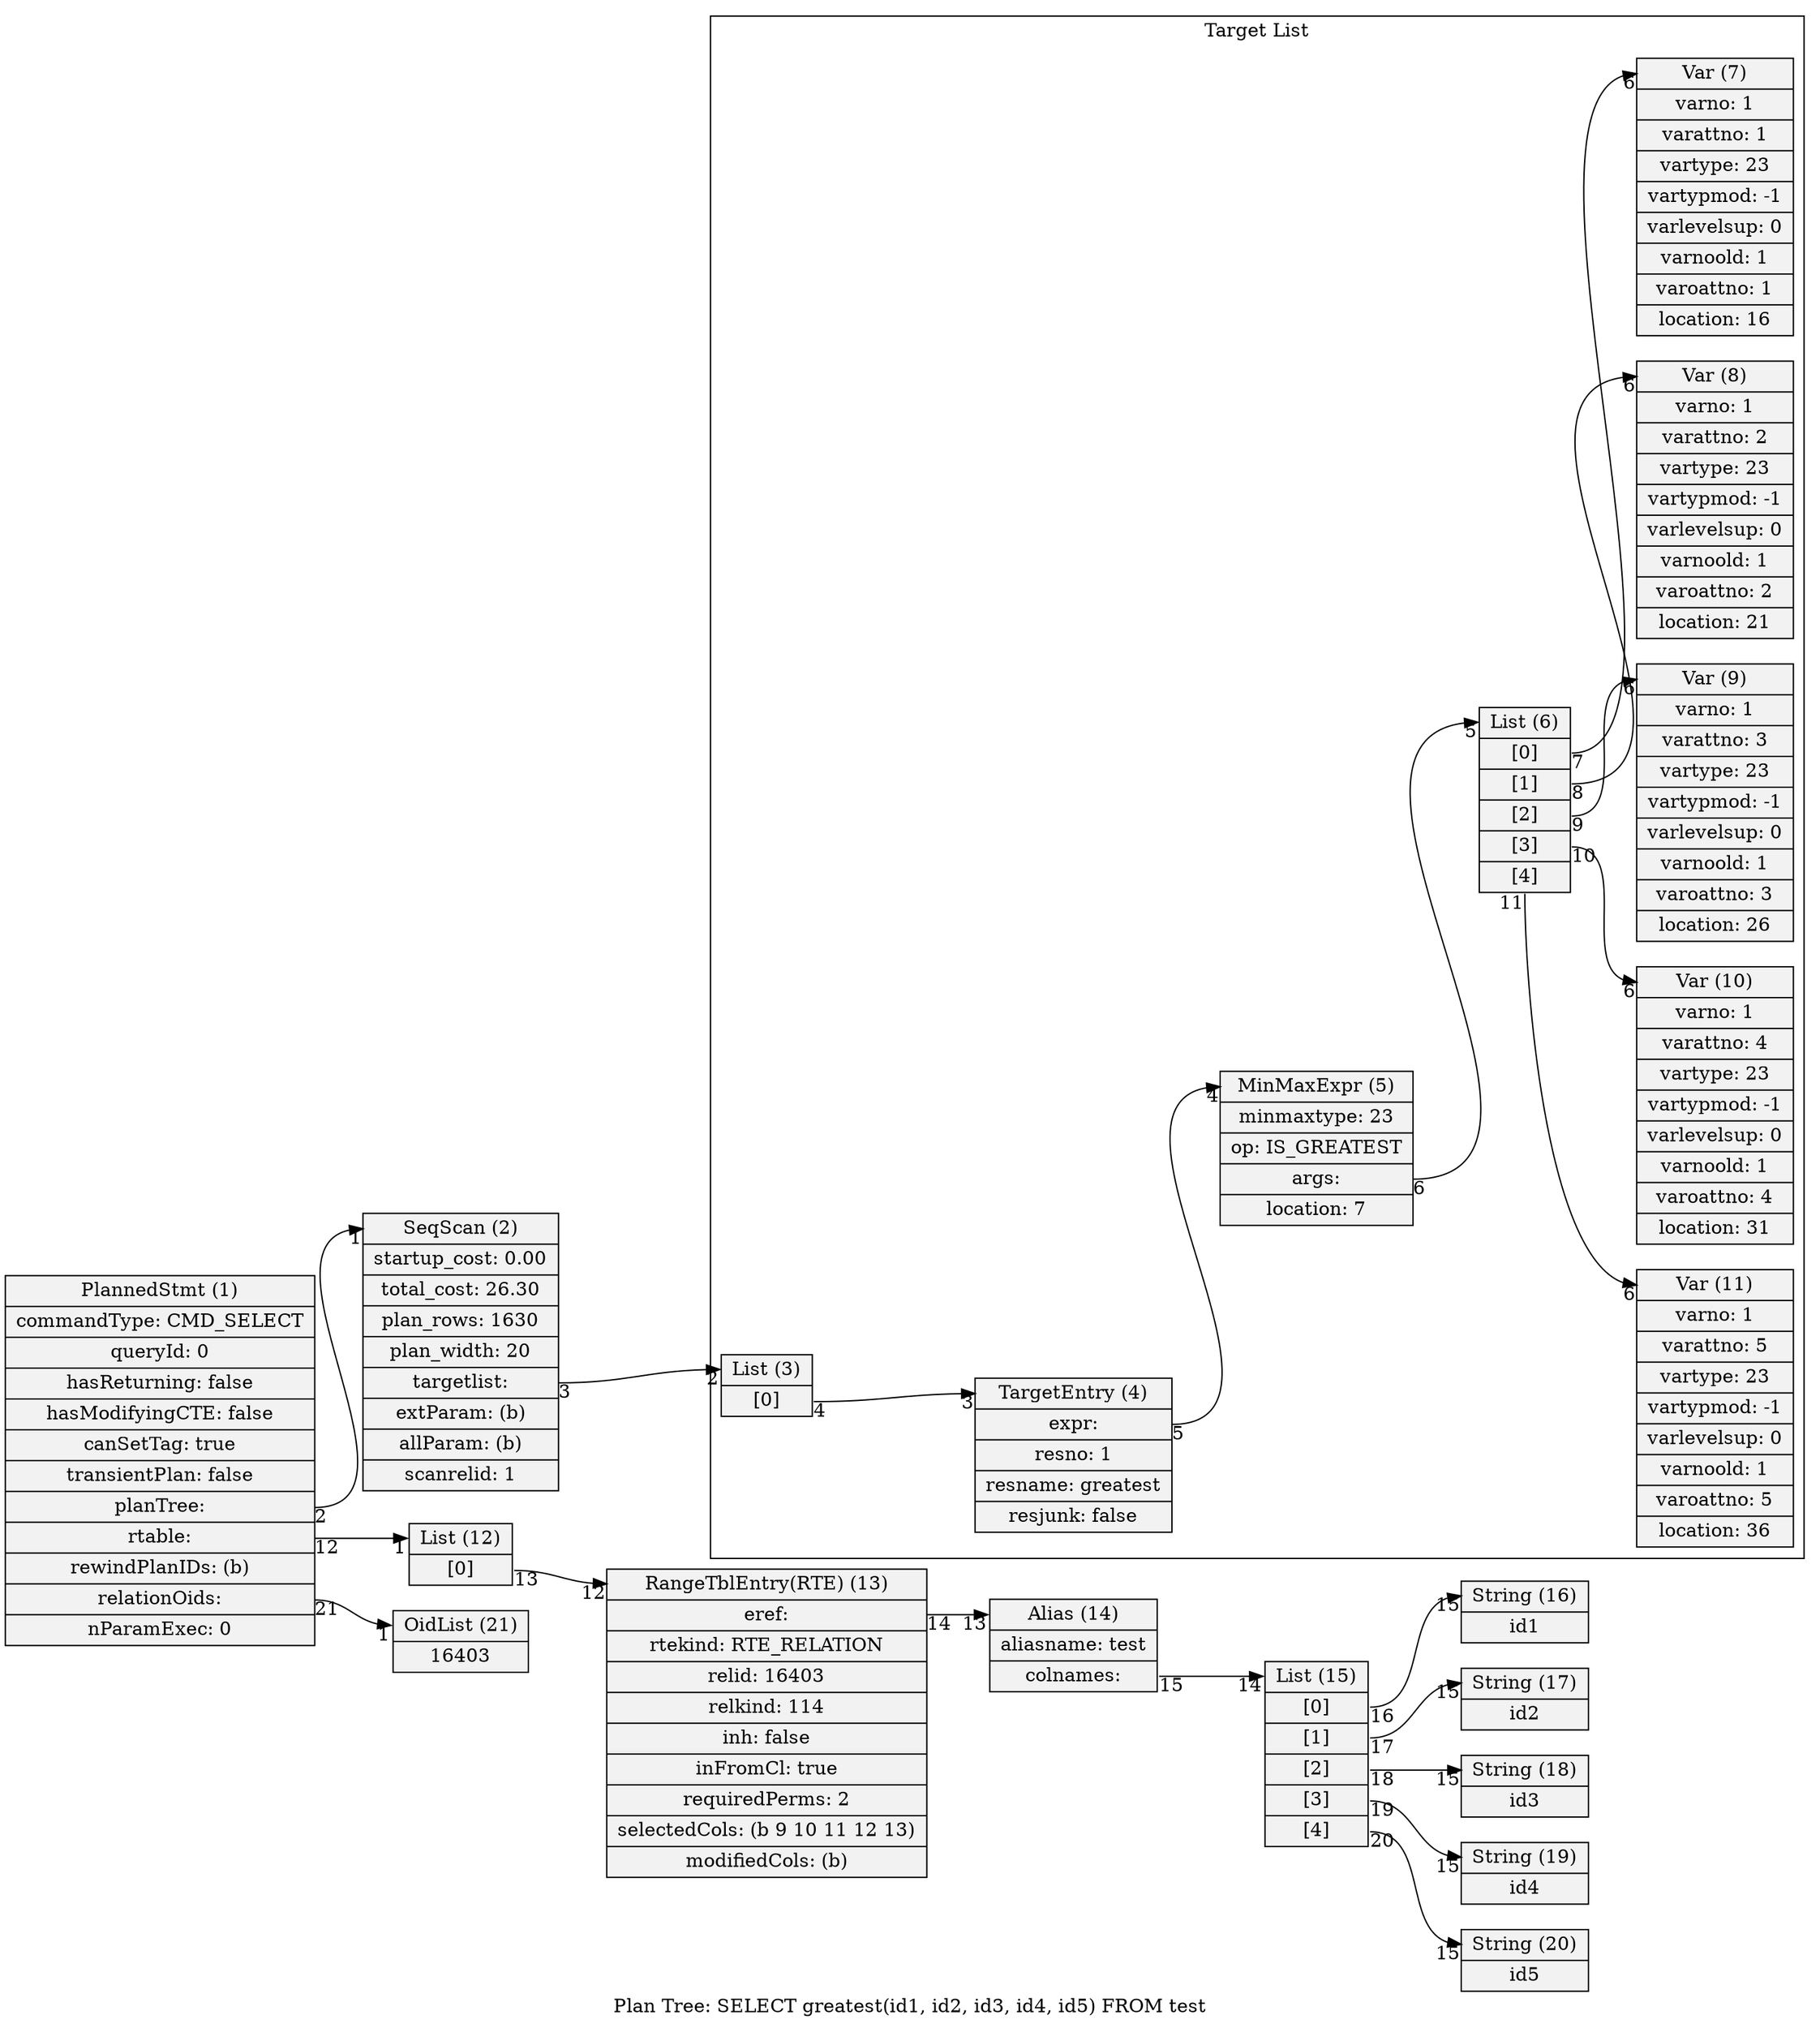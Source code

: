 digraph {
graph [rankdir = "LR", label = "Plan Tree: SELECT greatest(id1, id2, id3, id4, id5) FROM test"]
node  [shape=record,style=filled,fillcolor=gray95]
edge  [arrowtail=empty]
14[label = "<head> Alias (14)|aliasname: test|<colnames> colnames: "]
16[label = "<head> String (16)|id1"]
15[label = "<head> List (15)|<1> [0]|<2> [1]|<3> [2]|<4> [3]|<5> [4]"]
17[label = "<head> String (17)|id2"]
18[label = "<head> String (18)|id3"]
19[label = "<head> String (19)|id4"]
20[label = "<head> String (20)|id5"]
13[label = "<head> RangeTblEntry(RTE) (13)|<eref> eref: |rtekind: RTE_RELATION|relid: 16403|relkind: 114|inh: false|inFromCl: true|requiredPerms: 2|selectedCols: (b 9 10 11 12 13)|modifiedCols: (b)"]
2[label = "<head> SeqScan (2)|startup_cost: 0.00|total_cost: 26.30|plan_rows: 1630|plan_width: 20|<targetlist> targetlist: |extParam: (b)|allParam: (b)|scanrelid: 1"]
12[label = "<head> List (12)|<1> [0]"]
21[label = "<head> OidList (21)|16403 "]
1[label = "<head> PlannedStmt (1)|commandType: CMD_SELECT|queryId: 0|hasReturning: false|hasModifyingCTE: false|canSetTag: true|transientPlan: false|<planTree> planTree: |<rtable> rtable: |rewindPlanIDs: (b)|<relationOids> relationOids: |nParamExec: 0"]

14:colnames -> 15:head [headlabel = "14", taillabel = "15"]
15:1 -> 16:head [headlabel = "15", taillabel = "16"]
15:2 -> 17:head [headlabel = "15", taillabel = "17"]
15:3 -> 18:head [headlabel = "15", taillabel = "18"]
15:4 -> 19:head [headlabel = "15", taillabel = "19"]
15:5 -> 20:head [headlabel = "15", taillabel = "20"]
13:eref -> 14:head [headlabel = "13", taillabel = "14"]
2:targetlist -> 3:head [headlabel = "2", taillabel = "3"]
12:1 -> 13:head [headlabel = "12", taillabel = "13"]
1:planTree -> 2:head [headlabel = "1", taillabel = "2"]
1:rtable -> 12:head [headlabel = "1", taillabel = "12"]
1:relationOids -> 21:head [headlabel = "1", taillabel = "21"]

subgraph cluster_0 {
	label = "Target List";
	4[label = "<head> TargetEntry (4)|<expr> expr: |resno: 1|resname: greatest|resjunk: false"]
	5[label = "<head> MinMaxExpr (5)|minmaxtype: 23|op: IS_GREATEST|<args> args: |location: 7"]
	7[label = "<head> Var (7)|varno: 1|varattno: 1|vartype: 23|vartypmod: -1|varlevelsup: 0|varnoold: 1|varoattno: 1|location: 16"]
	6[label = "<head> List (6)|<1> [0]|<2> [1]|<3> [2]|<4> [3]|<5> [4]"]
	8[label = "<head> Var (8)|varno: 1|varattno: 2|vartype: 23|vartypmod: -1|varlevelsup: 0|varnoold: 1|varoattno: 2|location: 21"]
	9[label = "<head> Var (9)|varno: 1|varattno: 3|vartype: 23|vartypmod: -1|varlevelsup: 0|varnoold: 1|varoattno: 3|location: 26"]
	10[label = "<head> Var (10)|varno: 1|varattno: 4|vartype: 23|vartypmod: -1|varlevelsup: 0|varnoold: 1|varoattno: 4|location: 31"]
	11[label = "<head> Var (11)|varno: 1|varattno: 5|vartype: 23|vartypmod: -1|varlevelsup: 0|varnoold: 1|varoattno: 5|location: 36"]
	3[label = "<head> List (3)|<1> [0]"]

	4:expr -> 5:head [headlabel = "4", taillabel = "5"]
	5:args -> 6:head [headlabel = "5", taillabel = "6"]
	6:1 -> 7:head [headlabel = "6", taillabel = "7"]
	6:2 -> 8:head [headlabel = "6", taillabel = "8"]
	6:3 -> 9:head [headlabel = "6", taillabel = "9"]
	6:4 -> 10:head [headlabel = "6", taillabel = "10"]
	6:5 -> 11:head [headlabel = "6", taillabel = "11"]
	3:1 -> 4:head [headlabel = "3", taillabel = "4"]
}

}

